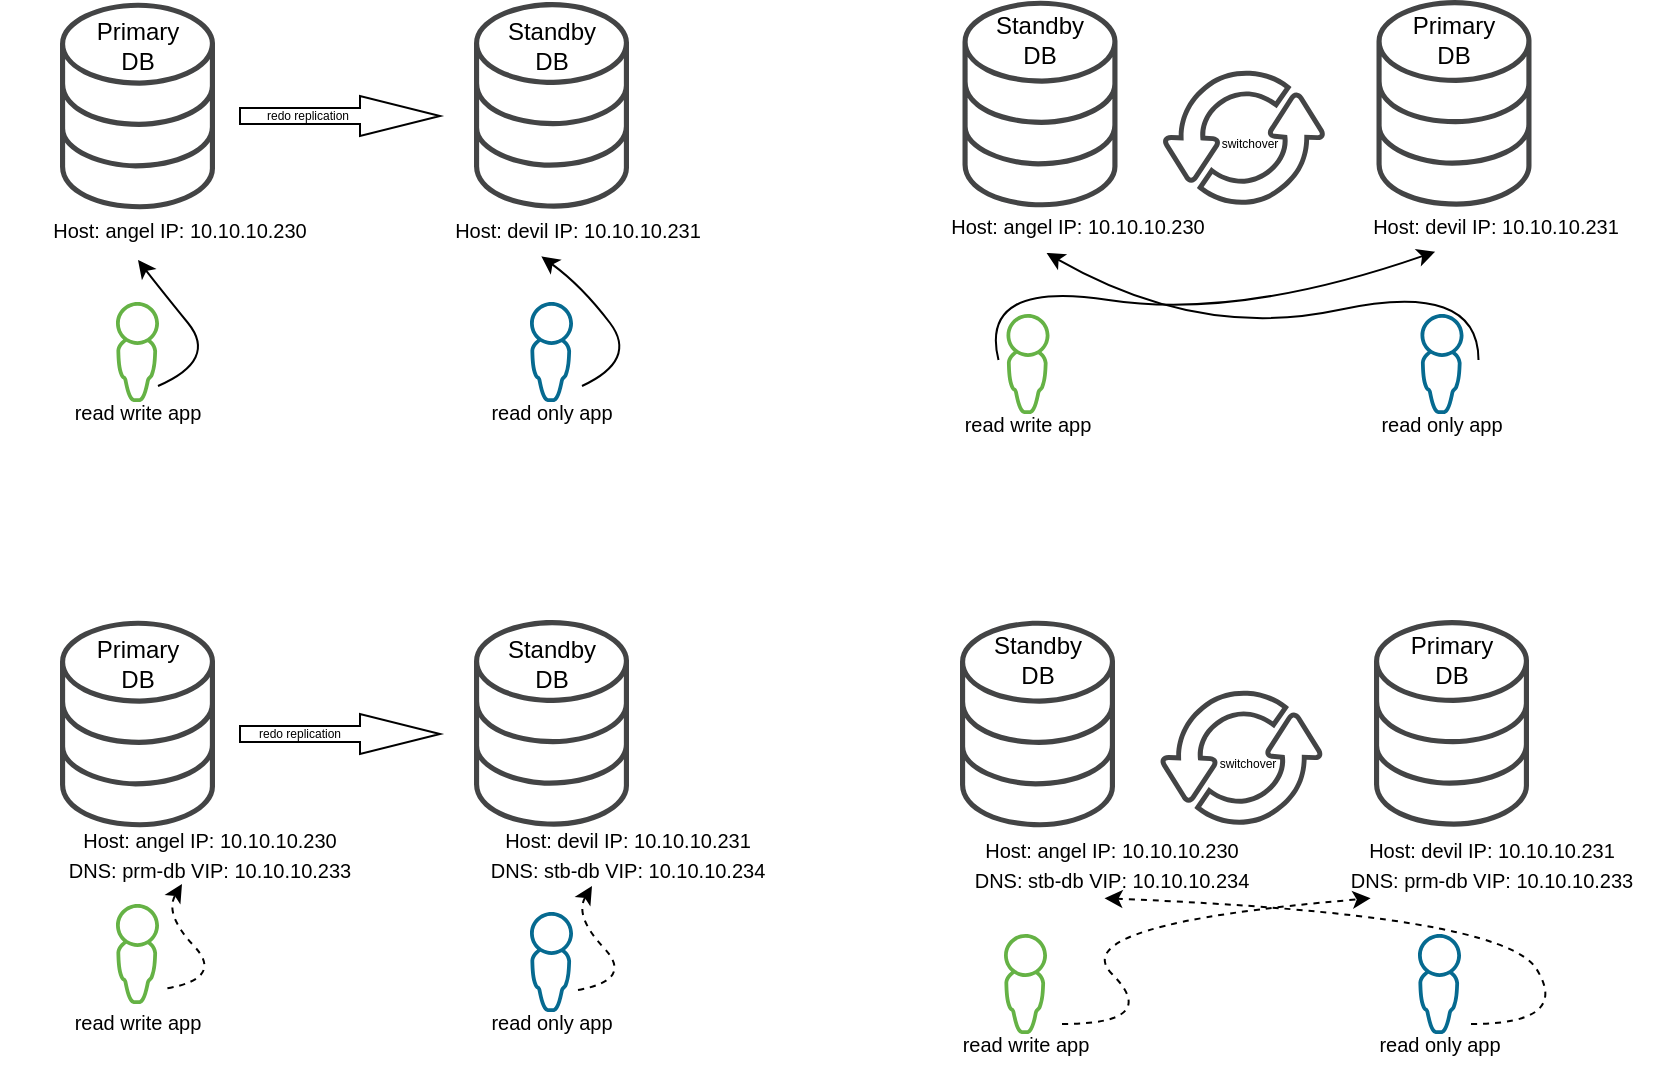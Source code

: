 <mxfile version="22.0.3" type="device">
  <diagram name="Страница — 1" id="M3jntixkjoc5-Fj-4AwN">
    <mxGraphModel dx="1373" dy="788" grid="1" gridSize="10" guides="1" tooltips="1" connect="1" arrows="1" fold="1" page="1" pageScale="1" pageWidth="1169" pageHeight="827" math="0" shadow="0">
      <root>
        <mxCell id="0" />
        <mxCell id="1" parent="0" />
        <mxCell id="5sXiaQe468lS5bvZ7RTl-4" value="Primary DB" style="text;html=1;strokeColor=none;fillColor=none;align=center;verticalAlign=middle;whiteSpace=wrap;rounded=1;" parent="1" vertex="1">
          <mxGeometry x="39.75" y="18" width="60" height="30" as="geometry" />
        </mxCell>
        <mxCell id="5sXiaQe468lS5bvZ7RTl-7" value="Standby DB" style="text;html=1;strokeColor=none;fillColor=none;align=center;verticalAlign=middle;whiteSpace=wrap;rounded=1;" parent="1" vertex="1">
          <mxGeometry x="246.75" y="17.67" width="60" height="30" as="geometry" />
        </mxCell>
        <mxCell id="5sXiaQe468lS5bvZ7RTl-14" value="" style="html=1;shadow=0;dashed=0;align=center;verticalAlign=middle;shape=mxgraph.arrows2.arrow;dy=0.6;dx=40;notch=0;rounded=1;" parent="1" vertex="1">
          <mxGeometry x="121" y="58" width="100" height="20" as="geometry" />
        </mxCell>
        <mxCell id="5sXiaQe468lS5bvZ7RTl-27" value="" style="group;rounded=1;" parent="1" vertex="1" connectable="0">
          <mxGeometry x="21" y="11" width="350" height="137" as="geometry" />
        </mxCell>
        <mxCell id="5sXiaQe468lS5bvZ7RTl-3" value="" style="pointerEvents=1;shadow=0;dashed=0;html=1;strokeColor=none;fillColor=#434445;aspect=fixed;labelPosition=center;verticalLabelPosition=bottom;verticalAlign=top;align=center;outlineConnect=0;shape=mxgraph.vvd.storage;rounded=1;" parent="5sXiaQe468lS5bvZ7RTl-27" vertex="1">
          <mxGeometry x="10" y="0.33" width="77.5" height="103.33" as="geometry" />
        </mxCell>
        <mxCell id="5sXiaQe468lS5bvZ7RTl-6" value="" style="pointerEvents=1;shadow=0;dashed=0;html=1;strokeColor=none;fillColor=#434445;aspect=fixed;labelPosition=center;verticalLabelPosition=bottom;verticalAlign=top;align=center;outlineConnect=0;shape=mxgraph.vvd.storage;rounded=1;" parent="5sXiaQe468lS5bvZ7RTl-27" vertex="1">
          <mxGeometry x="217" width="77.5" height="103.33" as="geometry" />
        </mxCell>
        <mxCell id="5sXiaQe468lS5bvZ7RTl-20" value="&lt;span style=&quot;font-size: 10px;&quot;&gt;Host: angel IP: 10.10.10.230&lt;/span&gt;" style="text;html=1;strokeColor=none;fillColor=none;align=center;verticalAlign=middle;whiteSpace=wrap;rounded=1;" parent="5sXiaQe468lS5bvZ7RTl-27" vertex="1">
          <mxGeometry y="99" width="140" height="30" as="geometry" />
        </mxCell>
        <mxCell id="5sXiaQe468lS5bvZ7RTl-40" value="&lt;span style=&quot;font-size: 10px;&quot;&gt;Host: devil IP: 10.10.10.231&lt;/span&gt;" style="text;html=1;strokeColor=none;fillColor=none;align=center;verticalAlign=middle;whiteSpace=wrap;rounded=1;" parent="5sXiaQe468lS5bvZ7RTl-27" vertex="1">
          <mxGeometry x="199" y="99" width="140" height="30" as="geometry" />
        </mxCell>
        <mxCell id="5sXiaQe468lS5bvZ7RTl-105" value="&lt;font style=&quot;font-size: 6px;&quot;&gt;redo replication&lt;/font&gt;" style="text;html=1;strokeColor=none;fillColor=none;align=center;verticalAlign=middle;whiteSpace=wrap;rounded=1;" parent="5sXiaQe468lS5bvZ7RTl-27" vertex="1">
          <mxGeometry x="79" y="50" width="110" height="9" as="geometry" />
        </mxCell>
        <mxCell id="5sXiaQe468lS5bvZ7RTl-33" value="" style="group;rounded=1;" parent="1" vertex="1" connectable="0">
          <mxGeometry x="472.25" y="10" width="320" height="145" as="geometry" />
        </mxCell>
        <mxCell id="5sXiaQe468lS5bvZ7RTl-34" value="" style="pointerEvents=1;shadow=0;dashed=0;html=1;strokeColor=none;fillColor=#434445;aspect=fixed;labelPosition=center;verticalLabelPosition=bottom;verticalAlign=top;align=center;outlineConnect=0;shape=mxgraph.vvd.storage;rounded=1;" parent="5sXiaQe468lS5bvZ7RTl-33" vertex="1">
          <mxGeometry x="10" y="0.33" width="77.5" height="103.33" as="geometry" />
        </mxCell>
        <mxCell id="5sXiaQe468lS5bvZ7RTl-35" value="" style="pointerEvents=1;shadow=0;dashed=0;html=1;strokeColor=none;fillColor=#434445;aspect=fixed;labelPosition=center;verticalLabelPosition=bottom;verticalAlign=top;align=center;outlineConnect=0;shape=mxgraph.vvd.storage;rounded=1;" parent="5sXiaQe468lS5bvZ7RTl-33" vertex="1">
          <mxGeometry x="217" width="77.5" height="103.33" as="geometry" />
        </mxCell>
        <mxCell id="5sXiaQe468lS5bvZ7RTl-38" value="Primary DB" style="text;html=1;strokeColor=none;fillColor=none;align=center;verticalAlign=middle;whiteSpace=wrap;rounded=1;" parent="5sXiaQe468lS5bvZ7RTl-33" vertex="1">
          <mxGeometry x="225.75" y="5" width="60" height="30" as="geometry" />
        </mxCell>
        <mxCell id="5sXiaQe468lS5bvZ7RTl-13" value="" style="pointerEvents=1;shadow=0;dashed=0;html=1;strokeColor=none;fillColor=#434445;aspect=fixed;labelPosition=center;verticalLabelPosition=bottom;verticalAlign=top;align=center;outlineConnect=0;shape=mxgraph.vvd.business_continuity_data_protection;rounded=1;" parent="5sXiaQe468lS5bvZ7RTl-33" vertex="1">
          <mxGeometry x="110" y="35" width="81.4" height="70" as="geometry" />
        </mxCell>
        <mxCell id="5sXiaQe468lS5bvZ7RTl-39" value="Standby DB" style="text;html=1;strokeColor=none;fillColor=none;align=center;verticalAlign=middle;whiteSpace=wrap;rounded=1;" parent="5sXiaQe468lS5bvZ7RTl-33" vertex="1">
          <mxGeometry x="18.75" y="5" width="60" height="30" as="geometry" />
        </mxCell>
        <mxCell id="5sXiaQe468lS5bvZ7RTl-103" value="&lt;font style=&quot;font-size: 6px;&quot;&gt;switchover&lt;/font&gt;" style="text;html=1;strokeColor=none;fillColor=none;align=center;verticalAlign=middle;whiteSpace=wrap;rounded=1;" parent="5sXiaQe468lS5bvZ7RTl-33" vertex="1">
          <mxGeometry x="126.15" y="67.5" width="55.7" height="5" as="geometry" />
        </mxCell>
        <mxCell id="5sXiaQe468lS5bvZ7RTl-43" value="" style="group;rounded=1;" parent="1" vertex="1" connectable="0">
          <mxGeometry x="1" y="361" width="398.75" height="175" as="geometry" />
        </mxCell>
        <mxCell id="5sXiaQe468lS5bvZ7RTl-10" value="" style="pointerEvents=1;shadow=0;dashed=0;html=1;strokeColor=none;aspect=fixed;labelPosition=center;verticalLabelPosition=bottom;verticalAlign=top;align=center;outlineConnect=0;shape=mxgraph.vvd.administrator;fillColor=#65B245;rounded=1;" parent="5sXiaQe468lS5bvZ7RTl-43" vertex="1">
          <mxGeometry x="58" y="-200" width="21.5" height="50" as="geometry" />
        </mxCell>
        <mxCell id="5sXiaQe468lS5bvZ7RTl-11" value="" style="pointerEvents=1;shadow=0;dashed=0;html=1;strokeColor=none;aspect=fixed;labelPosition=center;verticalLabelPosition=bottom;verticalAlign=top;align=center;outlineConnect=0;shape=mxgraph.vvd.administrator;fillColor=#066A90;rounded=1;" parent="5sXiaQe468lS5bvZ7RTl-43" vertex="1">
          <mxGeometry x="265" y="-200" width="21.5" height="50" as="geometry" />
        </mxCell>
        <mxCell id="5sXiaQe468lS5bvZ7RTl-25" value="&lt;span style=&quot;font-size: 10px;&quot;&gt;read write app&lt;/span&gt;" style="text;html=1;strokeColor=none;fillColor=none;align=center;verticalAlign=middle;whiteSpace=wrap;rounded=1;" parent="5sXiaQe468lS5bvZ7RTl-43" vertex="1">
          <mxGeometry x="13.75" y="-160" width="110" height="30" as="geometry" />
        </mxCell>
        <mxCell id="5sXiaQe468lS5bvZ7RTl-26" value="&lt;span style=&quot;font-size: 10px;&quot;&gt;read only app&lt;/span&gt;" style="text;html=1;strokeColor=none;fillColor=none;align=center;verticalAlign=middle;whiteSpace=wrap;rounded=1;" parent="5sXiaQe468lS5bvZ7RTl-43" vertex="1">
          <mxGeometry x="220.75" y="-160" width="110" height="30" as="geometry" />
        </mxCell>
        <mxCell id="5sXiaQe468lS5bvZ7RTl-82" value="&lt;span style=&quot;font-size: 10px;&quot;&gt;Host: angel IP: 10.10.10.230&lt;/span&gt;" style="text;html=1;strokeColor=none;fillColor=none;align=center;verticalAlign=middle;whiteSpace=wrap;rounded=1;" parent="5sXiaQe468lS5bvZ7RTl-43" vertex="1">
          <mxGeometry x="469.25" y="-253" width="140" height="30" as="geometry" />
        </mxCell>
        <mxCell id="5sXiaQe468lS5bvZ7RTl-83" value="&lt;span style=&quot;font-size: 10px;&quot;&gt;Host: devil IP: 10.10.10.231&lt;/span&gt;" style="text;html=1;strokeColor=none;fillColor=none;align=center;verticalAlign=middle;whiteSpace=wrap;rounded=1;" parent="5sXiaQe468lS5bvZ7RTl-43" vertex="1">
          <mxGeometry x="678.25" y="-253" width="140" height="30" as="geometry" />
        </mxCell>
        <mxCell id="5sXiaQe468lS5bvZ7RTl-116" value="" style="curved=1;endArrow=classic;html=1;rounded=1;entryX=0.386;entryY=0.95;entryDx=0;entryDy=0;entryPerimeter=0;" parent="5sXiaQe468lS5bvZ7RTl-43" target="5sXiaQe468lS5bvZ7RTl-82" edge="1">
          <mxGeometry width="50" height="50" relative="1" as="geometry">
            <mxPoint x="739.25" y="-171" as="sourcePoint" />
            <mxPoint x="715.25" y="-211" as="targetPoint" />
            <Array as="points">
              <mxPoint x="739.25" y="-171" />
              <mxPoint x="739.25" y="-211" />
              <mxPoint x="599.25" y="-181" />
            </Array>
          </mxGeometry>
        </mxCell>
        <mxCell id="5sXiaQe468lS5bvZ7RTl-52" value="Primary DB" style="text;html=1;strokeColor=none;fillColor=none;align=center;verticalAlign=middle;whiteSpace=wrap;rounded=1;" parent="5sXiaQe468lS5bvZ7RTl-43" vertex="1">
          <mxGeometry x="38.75" y="-34" width="60" height="30" as="geometry" />
        </mxCell>
        <mxCell id="5sXiaQe468lS5bvZ7RTl-53" value="Standby DB" style="text;html=1;strokeColor=none;fillColor=none;align=center;verticalAlign=middle;whiteSpace=wrap;rounded=1;" parent="5sXiaQe468lS5bvZ7RTl-43" vertex="1">
          <mxGeometry x="245.75" y="-34.33" width="60" height="30" as="geometry" />
        </mxCell>
        <mxCell id="5sXiaQe468lS5bvZ7RTl-54" value="" style="html=1;shadow=0;dashed=0;align=center;verticalAlign=middle;shape=mxgraph.arrows2.arrow;dy=0.6;dx=40;notch=0;rounded=1;" parent="5sXiaQe468lS5bvZ7RTl-43" vertex="1">
          <mxGeometry x="120" y="6" width="100" height="20" as="geometry" />
        </mxCell>
        <mxCell id="5sXiaQe468lS5bvZ7RTl-55" value="" style="group;rounded=1;" parent="5sXiaQe468lS5bvZ7RTl-43" vertex="1" connectable="0">
          <mxGeometry x="20" y="-41" width="320" height="139" as="geometry" />
        </mxCell>
        <mxCell id="5sXiaQe468lS5bvZ7RTl-56" value="" style="pointerEvents=1;shadow=0;dashed=0;html=1;strokeColor=none;fillColor=#434445;aspect=fixed;labelPosition=center;verticalLabelPosition=bottom;verticalAlign=top;align=center;outlineConnect=0;shape=mxgraph.vvd.storage;rounded=1;" parent="5sXiaQe468lS5bvZ7RTl-55" vertex="1">
          <mxGeometry x="10" y="0.33" width="77.5" height="103.33" as="geometry" />
        </mxCell>
        <mxCell id="5sXiaQe468lS5bvZ7RTl-57" value="" style="pointerEvents=1;shadow=0;dashed=0;html=1;strokeColor=none;fillColor=#434445;aspect=fixed;labelPosition=center;verticalLabelPosition=bottom;verticalAlign=top;align=center;outlineConnect=0;shape=mxgraph.vvd.storage;rounded=1;" parent="5sXiaQe468lS5bvZ7RTl-55" vertex="1">
          <mxGeometry x="217" width="77.5" height="103.33" as="geometry" />
        </mxCell>
        <mxCell id="5sXiaQe468lS5bvZ7RTl-58" value="&lt;font style=&quot;font-size: 10px;&quot;&gt;Host: angel IP: 10.10.10.230&lt;br&gt;DNS: prm-db&amp;nbsp;VIP: 10.10.10.233&lt;/font&gt;" style="text;html=1;strokeColor=none;fillColor=none;align=center;verticalAlign=middle;whiteSpace=wrap;rounded=1;" parent="5sXiaQe468lS5bvZ7RTl-55" vertex="1">
          <mxGeometry y="102" width="170" height="30" as="geometry" />
        </mxCell>
        <mxCell id="5sXiaQe468lS5bvZ7RTl-106" value="&lt;font style=&quot;font-size: 6px;&quot;&gt;redo replication&lt;/font&gt;" style="text;html=1;strokeColor=none;fillColor=none;align=center;verticalAlign=middle;whiteSpace=wrap;rounded=1;" parent="5sXiaQe468lS5bvZ7RTl-55" vertex="1">
          <mxGeometry x="75" y="50" width="110" height="9" as="geometry" />
        </mxCell>
        <mxCell id="5sXiaQe468lS5bvZ7RTl-69" value="" style="pointerEvents=1;shadow=0;dashed=0;html=1;strokeColor=none;aspect=fixed;labelPosition=center;verticalLabelPosition=bottom;verticalAlign=top;align=center;outlineConnect=0;shape=mxgraph.vvd.administrator;fillColor=#65B245;rounded=1;" parent="5sXiaQe468lS5bvZ7RTl-43" vertex="1">
          <mxGeometry x="58" y="101" width="21.5" height="50" as="geometry" />
        </mxCell>
        <mxCell id="5sXiaQe468lS5bvZ7RTl-70" value="" style="pointerEvents=1;shadow=0;dashed=0;html=1;strokeColor=none;aspect=fixed;labelPosition=center;verticalLabelPosition=bottom;verticalAlign=top;align=center;outlineConnect=0;shape=mxgraph.vvd.administrator;fillColor=#066A90;rounded=1;" parent="5sXiaQe468lS5bvZ7RTl-43" vertex="1">
          <mxGeometry x="265" y="105" width="21.5" height="50" as="geometry" />
        </mxCell>
        <mxCell id="5sXiaQe468lS5bvZ7RTl-73" value="&lt;span style=&quot;font-size: 10px;&quot;&gt;read write app&lt;/span&gt;" style="text;html=1;strokeColor=none;fillColor=none;align=center;verticalAlign=middle;whiteSpace=wrap;rounded=1;" parent="5sXiaQe468lS5bvZ7RTl-43" vertex="1">
          <mxGeometry x="13.75" y="145" width="110" height="30" as="geometry" />
        </mxCell>
        <mxCell id="5sXiaQe468lS5bvZ7RTl-74" value="&lt;span style=&quot;font-size: 10px;&quot;&gt;read only app&lt;/span&gt;" style="text;html=1;strokeColor=none;fillColor=none;align=center;verticalAlign=middle;whiteSpace=wrap;rounded=1;" parent="5sXiaQe468lS5bvZ7RTl-43" vertex="1">
          <mxGeometry x="220.75" y="145" width="110" height="30" as="geometry" />
        </mxCell>
        <mxCell id="5sXiaQe468lS5bvZ7RTl-81" value="&lt;font style=&quot;font-size: 10px;&quot;&gt;Host: devil IP: 10.10.10.231&lt;br&gt;DNS: stb-db&amp;nbsp;VIP: 10.10.10.234&lt;/font&gt;" style="text;html=1;strokeColor=none;fillColor=none;align=center;verticalAlign=middle;whiteSpace=wrap;rounded=1;" parent="5sXiaQe468lS5bvZ7RTl-43" vertex="1">
          <mxGeometry x="228.75" y="61" width="170" height="30" as="geometry" />
        </mxCell>
        <mxCell id="5sXiaQe468lS5bvZ7RTl-97" value="" style="curved=1;endArrow=classic;html=1;rounded=1;entryX=0.5;entryY=1;entryDx=0;entryDy=0;dashed=1;exitX=0.636;exitY=-0.061;exitDx=0;exitDy=0;exitPerimeter=0;" parent="5sXiaQe468lS5bvZ7RTl-43" source="5sXiaQe468lS5bvZ7RTl-73" edge="1">
          <mxGeometry width="50" height="50" relative="1" as="geometry">
            <mxPoint x="82" y="156" as="sourcePoint" />
            <mxPoint x="91" y="91" as="targetPoint" />
            <Array as="points">
              <mxPoint x="112" y="138" />
              <mxPoint x="82" y="106" />
            </Array>
          </mxGeometry>
        </mxCell>
        <mxCell id="5sXiaQe468lS5bvZ7RTl-115" value="" style="curved=1;endArrow=classic;html=1;rounded=1;entryX=0.5;entryY=1;entryDx=0;entryDy=0;dashed=1;exitX=0.636;exitY=-0.061;exitDx=0;exitDy=0;exitPerimeter=0;" parent="5sXiaQe468lS5bvZ7RTl-43" edge="1">
          <mxGeometry width="50" height="50" relative="1" as="geometry">
            <mxPoint x="289" y="144" as="sourcePoint" />
            <mxPoint x="296" y="92" as="targetPoint" />
            <Array as="points">
              <mxPoint x="317" y="139" />
              <mxPoint x="287" y="107" />
            </Array>
          </mxGeometry>
        </mxCell>
        <mxCell id="5sXiaQe468lS5bvZ7RTl-45" value="" style="pointerEvents=1;shadow=0;dashed=0;html=1;strokeColor=none;aspect=fixed;labelPosition=center;verticalLabelPosition=bottom;verticalAlign=top;align=center;outlineConnect=0;shape=mxgraph.vvd.administrator;fillColor=#65B245;rounded=1;" parent="1" vertex="1">
          <mxGeometry x="504.25" y="167" width="21.5" height="50" as="geometry" />
        </mxCell>
        <mxCell id="5sXiaQe468lS5bvZ7RTl-46" value="" style="pointerEvents=1;shadow=0;dashed=0;html=1;strokeColor=none;aspect=fixed;labelPosition=center;verticalLabelPosition=bottom;verticalAlign=top;align=center;outlineConnect=0;shape=mxgraph.vvd.administrator;fillColor=#066A90;rounded=1;" parent="1" vertex="1">
          <mxGeometry x="711.25" y="167" width="21.5" height="50" as="geometry" />
        </mxCell>
        <mxCell id="5sXiaQe468lS5bvZ7RTl-47" value="" style="curved=1;endArrow=classic;html=1;rounded=1;entryX=0.281;entryY=0.928;entryDx=0;entryDy=0;entryPerimeter=0;" parent="1" target="5sXiaQe468lS5bvZ7RTl-83" edge="1">
          <mxGeometry width="50" height="50" relative="1" as="geometry">
            <mxPoint x="500.25" y="190" as="sourcePoint" />
            <mxPoint x="700.5" y="115" as="targetPoint" />
            <Array as="points">
              <mxPoint x="490.25" y="150" />
              <mxPoint x="620.25" y="170" />
            </Array>
          </mxGeometry>
        </mxCell>
        <mxCell id="5sXiaQe468lS5bvZ7RTl-49" value="&lt;span style=&quot;font-size: 10px;&quot;&gt;read write app&lt;/span&gt;" style="text;html=1;strokeColor=none;fillColor=none;align=center;verticalAlign=middle;whiteSpace=wrap;rounded=1;" parent="1" vertex="1">
          <mxGeometry x="460" y="207" width="110" height="30" as="geometry" />
        </mxCell>
        <mxCell id="5sXiaQe468lS5bvZ7RTl-50" value="&lt;span style=&quot;font-size: 10px;&quot;&gt;read only app&lt;/span&gt;" style="text;html=1;strokeColor=none;fillColor=none;align=center;verticalAlign=middle;whiteSpace=wrap;rounded=1;" parent="1" vertex="1">
          <mxGeometry x="667" y="207" width="110" height="30" as="geometry" />
        </mxCell>
        <mxCell id="5sXiaQe468lS5bvZ7RTl-60" value="" style="group;rounded=1;" parent="1" vertex="1" connectable="0">
          <mxGeometry x="471" y="320" width="320" height="145" as="geometry" />
        </mxCell>
        <mxCell id="5sXiaQe468lS5bvZ7RTl-61" value="" style="pointerEvents=1;shadow=0;dashed=0;html=1;strokeColor=none;fillColor=#434445;aspect=fixed;labelPosition=center;verticalLabelPosition=bottom;verticalAlign=top;align=center;outlineConnect=0;shape=mxgraph.vvd.storage;rounded=1;" parent="5sXiaQe468lS5bvZ7RTl-60" vertex="1">
          <mxGeometry x="10" y="0.33" width="77.5" height="103.33" as="geometry" />
        </mxCell>
        <mxCell id="5sXiaQe468lS5bvZ7RTl-62" value="" style="pointerEvents=1;shadow=0;dashed=0;html=1;strokeColor=none;fillColor=#434445;aspect=fixed;labelPosition=center;verticalLabelPosition=bottom;verticalAlign=top;align=center;outlineConnect=0;shape=mxgraph.vvd.storage;rounded=1;" parent="5sXiaQe468lS5bvZ7RTl-60" vertex="1">
          <mxGeometry x="217" width="77.5" height="103.33" as="geometry" />
        </mxCell>
        <mxCell id="5sXiaQe468lS5bvZ7RTl-63" value="Primary DB" style="text;html=1;strokeColor=none;fillColor=none;align=center;verticalAlign=middle;whiteSpace=wrap;rounded=1;" parent="5sXiaQe468lS5bvZ7RTl-60" vertex="1">
          <mxGeometry x="225.75" y="5" width="60" height="30" as="geometry" />
        </mxCell>
        <mxCell id="5sXiaQe468lS5bvZ7RTl-64" value="" style="pointerEvents=1;shadow=0;dashed=0;html=1;strokeColor=none;fillColor=#434445;aspect=fixed;labelPosition=center;verticalLabelPosition=bottom;verticalAlign=top;align=center;outlineConnect=0;shape=mxgraph.vvd.business_continuity_data_protection;rounded=1;" parent="5sXiaQe468lS5bvZ7RTl-60" vertex="1">
          <mxGeometry x="110" y="35" width="81.4" height="70" as="geometry" />
        </mxCell>
        <mxCell id="5sXiaQe468lS5bvZ7RTl-65" value="Standby DB" style="text;html=1;strokeColor=none;fillColor=none;align=center;verticalAlign=middle;whiteSpace=wrap;rounded=1;" parent="5sXiaQe468lS5bvZ7RTl-60" vertex="1">
          <mxGeometry x="18.75" y="5" width="60" height="30" as="geometry" />
        </mxCell>
        <mxCell id="5sXiaQe468lS5bvZ7RTl-114" value="&lt;font style=&quot;font-size: 6px;&quot;&gt;switchover&lt;/font&gt;" style="text;html=1;strokeColor=none;fillColor=none;align=center;verticalAlign=middle;whiteSpace=wrap;rounded=1;" parent="5sXiaQe468lS5bvZ7RTl-60" vertex="1">
          <mxGeometry x="125.85" y="67.5" width="55.7" height="5" as="geometry" />
        </mxCell>
        <mxCell id="5sXiaQe468lS5bvZ7RTl-68" value="" style="group;rounded=1;" parent="1" vertex="1" connectable="0">
          <mxGeometry x="450" y="418" width="382" height="120" as="geometry" />
        </mxCell>
        <mxCell id="5sXiaQe468lS5bvZ7RTl-85" value="&lt;font style=&quot;font-size: 10px;&quot;&gt;Host: angel IP: 10.10.10.230&lt;br&gt;DNS: stb-db&amp;nbsp;VIP: 10.10.10.234&lt;/font&gt;" style="text;html=1;strokeColor=none;fillColor=none;align=center;verticalAlign=middle;whiteSpace=wrap;rounded=1;" parent="5sXiaQe468lS5bvZ7RTl-68" vertex="1">
          <mxGeometry x="22" y="9" width="170" height="30" as="geometry" />
        </mxCell>
        <mxCell id="5sXiaQe468lS5bvZ7RTl-86" value="&lt;font style=&quot;font-size: 10px;&quot;&gt;Host: devil IP: 10.10.10.231&lt;br&gt;DNS: prm-db&amp;nbsp;VIP: 10.10.10.233&lt;/font&gt;" style="text;html=1;strokeColor=none;fillColor=none;align=center;verticalAlign=middle;whiteSpace=wrap;rounded=1;" parent="5sXiaQe468lS5bvZ7RTl-68" vertex="1">
          <mxGeometry x="212" y="9" width="170" height="30" as="geometry" />
        </mxCell>
        <mxCell id="5sXiaQe468lS5bvZ7RTl-99" value="" style="curved=1;endArrow=classic;html=1;rounded=1;entryX=0.143;entryY=1.072;entryDx=0;entryDy=0;entryPerimeter=0;dashed=1;" parent="5sXiaQe468lS5bvZ7RTl-68" target="5sXiaQe468lS5bvZ7RTl-86" edge="1">
          <mxGeometry width="50" height="50" relative="1" as="geometry">
            <mxPoint x="82" y="104" as="sourcePoint" />
            <mxPoint x="91" y="39" as="targetPoint" />
            <Array as="points">
              <mxPoint x="132" y="104" />
              <mxPoint x="82" y="54" />
            </Array>
          </mxGeometry>
        </mxCell>
        <mxCell id="5sXiaQe468lS5bvZ7RTl-100" value="" style="curved=1;endArrow=classic;html=1;rounded=1;entryX=0.478;entryY=1.072;entryDx=0;entryDy=0;entryPerimeter=0;dashed=1;" parent="5sXiaQe468lS5bvZ7RTl-68" target="5sXiaQe468lS5bvZ7RTl-85" edge="1">
          <mxGeometry width="50" height="50" relative="1" as="geometry">
            <mxPoint x="286.5" y="104" as="sourcePoint" />
            <mxPoint x="295.5" y="39" as="targetPoint" />
            <Array as="points">
              <mxPoint x="336.5" y="104" />
              <mxPoint x="302" y="49" />
            </Array>
          </mxGeometry>
        </mxCell>
        <mxCell id="5sXiaQe468lS5bvZ7RTl-75" value="" style="pointerEvents=1;shadow=0;dashed=0;html=1;strokeColor=none;aspect=fixed;labelPosition=center;verticalLabelPosition=bottom;verticalAlign=top;align=center;outlineConnect=0;shape=mxgraph.vvd.administrator;fillColor=#65B245;rounded=1;" parent="1" vertex="1">
          <mxGeometry x="503" y="477" width="21.5" height="50" as="geometry" />
        </mxCell>
        <mxCell id="5sXiaQe468lS5bvZ7RTl-76" value="" style="pointerEvents=1;shadow=0;dashed=0;html=1;strokeColor=none;aspect=fixed;labelPosition=center;verticalLabelPosition=bottom;verticalAlign=top;align=center;outlineConnect=0;shape=mxgraph.vvd.administrator;fillColor=#066A90;rounded=1;" parent="1" vertex="1">
          <mxGeometry x="710" y="477" width="21.5" height="50" as="geometry" />
        </mxCell>
        <mxCell id="5sXiaQe468lS5bvZ7RTl-79" value="&lt;span style=&quot;font-size: 10px;&quot;&gt;read write app&lt;/span&gt;" style="text;html=1;strokeColor=none;fillColor=none;align=center;verticalAlign=middle;whiteSpace=wrap;rounded=1;" parent="1" vertex="1">
          <mxGeometry x="458.75" y="517" width="110" height="30" as="geometry" />
        </mxCell>
        <mxCell id="5sXiaQe468lS5bvZ7RTl-80" value="&lt;span style=&quot;font-size: 10px;&quot;&gt;read only app&lt;/span&gt;" style="text;html=1;strokeColor=none;fillColor=none;align=center;verticalAlign=middle;whiteSpace=wrap;rounded=1;" parent="1" vertex="1">
          <mxGeometry x="665.75" y="517" width="110" height="30" as="geometry" />
        </mxCell>
        <mxCell id="5sXiaQe468lS5bvZ7RTl-95" value="" style="curved=1;endArrow=classic;html=1;rounded=1;entryX=0.35;entryY=1;entryDx=0;entryDy=0;entryPerimeter=0;" parent="1" target="5sXiaQe468lS5bvZ7RTl-20" edge="1">
          <mxGeometry width="50" height="50" relative="1" as="geometry">
            <mxPoint x="80" y="203" as="sourcePoint" />
            <mxPoint x="86.286" y="133" as="targetPoint" />
            <Array as="points">
              <mxPoint x="110" y="190" />
              <mxPoint x="80" y="153" />
            </Array>
          </mxGeometry>
        </mxCell>
        <mxCell id="5sXiaQe468lS5bvZ7RTl-96" value="" style="curved=1;endArrow=classic;html=1;rounded=1;entryX=0.369;entryY=0.939;entryDx=0;entryDy=0;entryPerimeter=0;" parent="1" target="5sXiaQe468lS5bvZ7RTl-40" edge="1">
          <mxGeometry width="50" height="50" relative="1" as="geometry">
            <mxPoint x="292" y="203" as="sourcePoint" />
            <mxPoint x="290" y="133" as="targetPoint" />
            <Array as="points">
              <mxPoint x="320" y="190" />
              <mxPoint x="292" y="153" />
            </Array>
          </mxGeometry>
        </mxCell>
      </root>
    </mxGraphModel>
  </diagram>
</mxfile>
